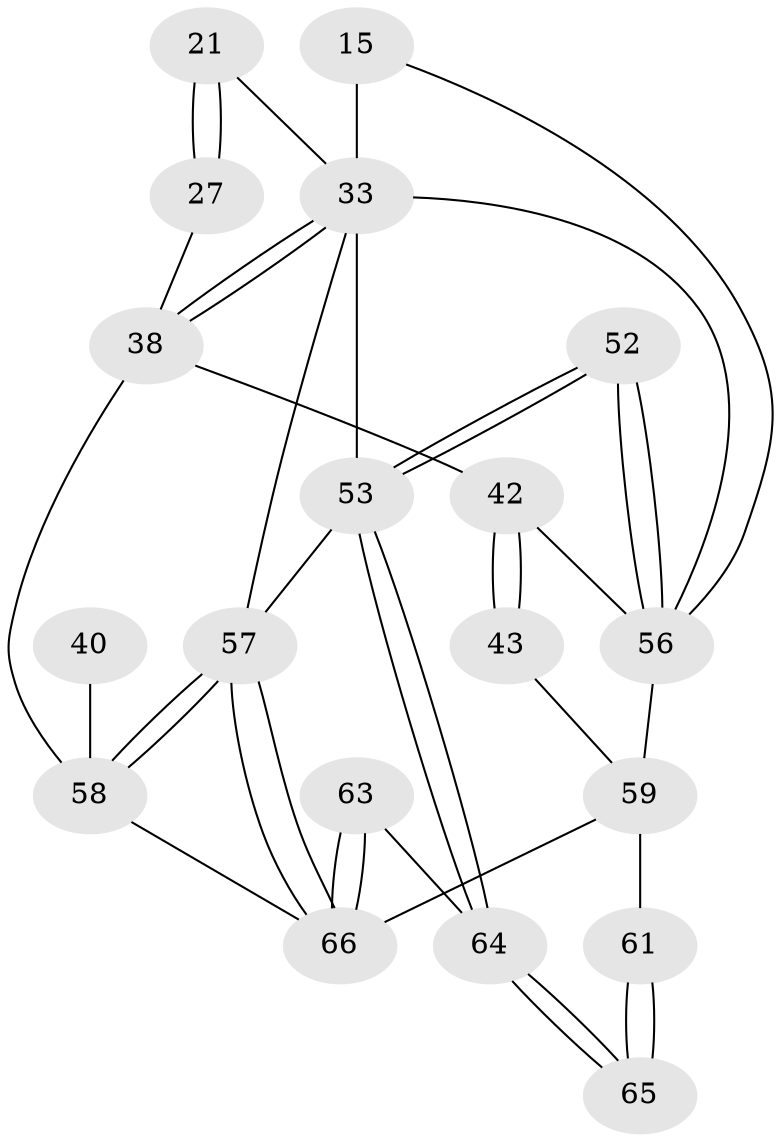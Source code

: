 // original degree distribution, {3: 0.030303030303030304, 5: 0.5151515151515151, 6: 0.21212121212121213, 4: 0.24242424242424243}
// Generated by graph-tools (version 1.1) at 2025/06/03/04/25 22:06:45]
// undirected, 19 vertices, 40 edges
graph export_dot {
graph [start="1"]
  node [color=gray90,style=filled];
  15 [pos="+0.32883252625786885+0.26154616478343906"];
  21 [pos="+0.5016101505990523+0.40591248345806713",super="+20"];
  27 [pos="+0.7243355102401519+0.42795700552901644"];
  33 [pos="+0.48992206943360317+0.4505813260151596",super="+22+23+14"];
  38 [pos="+0.6899136490434986+0.5069050349273952",super="+26"];
  40 [pos="+0.8064559870112367+0.4565673032323609"];
  42 [pos="+0.5382563795110566+0.5101076905255405",super="+41"];
  43 [pos="+0.6108948991405915+0.6673468004460064"];
  52 [pos="+0+1",super="+51+17"];
  53 [pos="+0+1",super="+4+5"];
  56 [pos="+0.26137624571815005+0.7641835127977277",super="+54+37"];
  57 [pos="+1+1",super="+2+8"];
  58 [pos="+1+0.854774281140013",super="+47+39"];
  59 [pos="+0.5167376198833435+0.7842168844451369",super="+45+55"];
  61 [pos="+0.29615974779105914+0.7911869615572656",super="+60"];
  63 [pos="+0.5994616240072592+1"];
  64 [pos="+0.4535356285694378+1"];
  65 [pos="+0.4414432878091957+1"];
  66 [pos="+0.7711406195938716+1",super="+48+49+62"];
  15 -- 33 [weight=2];
  15 -- 56;
  21 -- 27 [weight=2];
  21 -- 27;
  21 -- 33 [weight=2];
  27 -- 38;
  33 -- 38;
  33 -- 38;
  33 -- 53 [weight=2];
  33 -- 57;
  33 -- 56 [weight=3];
  38 -- 42;
  38 -- 58;
  40 -- 58 [weight=3];
  42 -- 43 [weight=2];
  42 -- 43;
  42 -- 56;
  43 -- 59;
  52 -- 53 [weight=2];
  52 -- 53;
  52 -- 56 [weight=5];
  52 -- 56;
  53 -- 64;
  53 -- 64;
  53 -- 57 [weight=3];
  56 -- 59 [weight=2];
  57 -- 58 [weight=3];
  57 -- 58;
  57 -- 66;
  57 -- 66;
  58 -- 66;
  59 -- 61 [weight=2];
  59 -- 66 [weight=2];
  61 -- 65 [weight=2];
  61 -- 65;
  63 -- 64;
  63 -- 66 [weight=2];
  63 -- 66;
  64 -- 65;
  64 -- 65;
}
